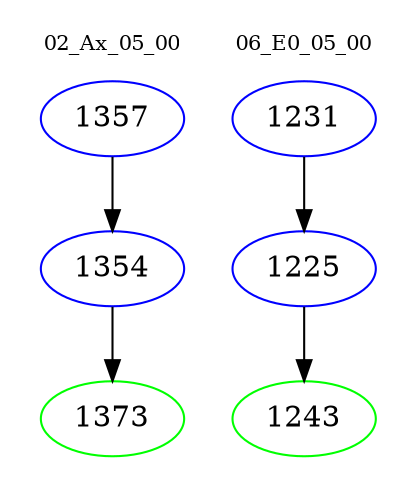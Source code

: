 digraph{
subgraph cluster_0 {
color = white
label = "02_Ax_05_00";
fontsize=10;
T0_1357 [label="1357", color="blue"]
T0_1357 -> T0_1354 [color="black"]
T0_1354 [label="1354", color="blue"]
T0_1354 -> T0_1373 [color="black"]
T0_1373 [label="1373", color="green"]
}
subgraph cluster_1 {
color = white
label = "06_E0_05_00";
fontsize=10;
T1_1231 [label="1231", color="blue"]
T1_1231 -> T1_1225 [color="black"]
T1_1225 [label="1225", color="blue"]
T1_1225 -> T1_1243 [color="black"]
T1_1243 [label="1243", color="green"]
}
}
